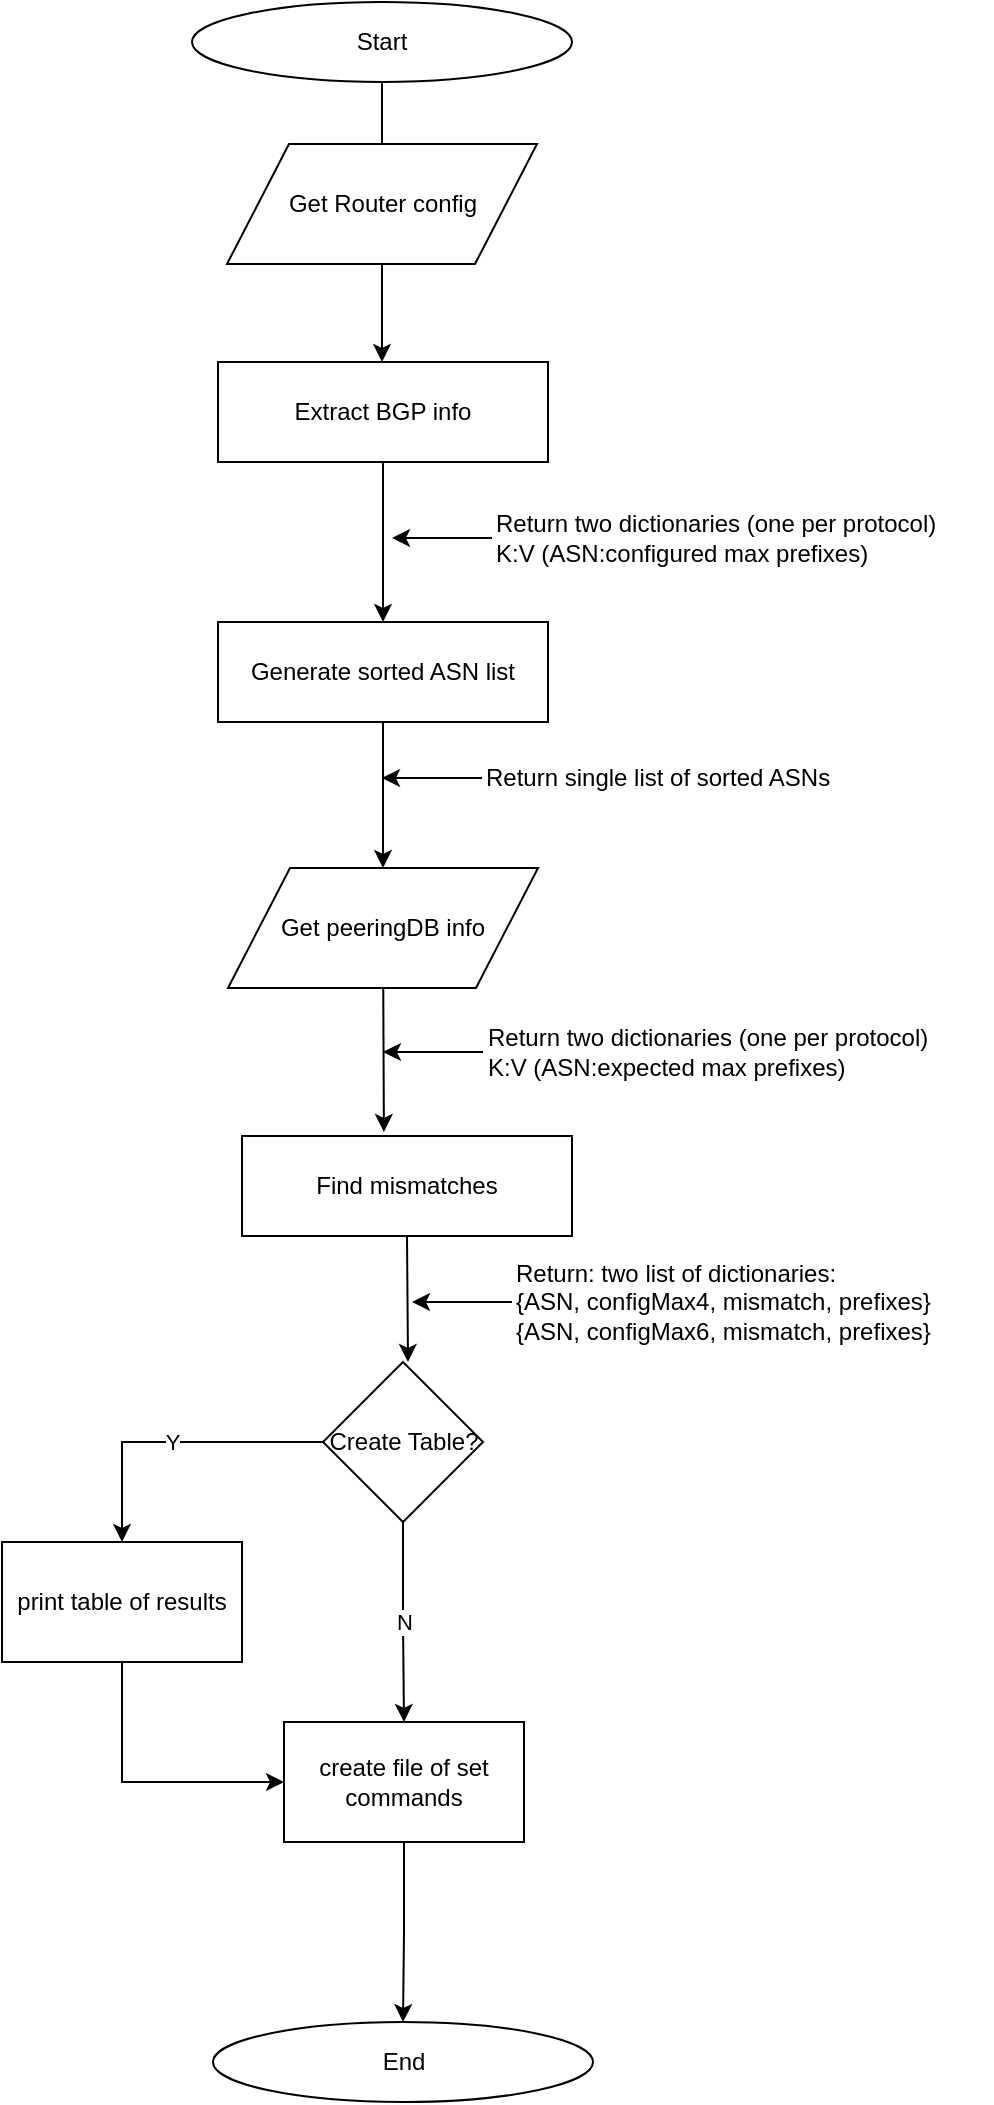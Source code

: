 <mxfile version="10.5.8" type="github"><diagram name="Page-1" id="8ce9d11a-91a2-4d17-14d8-a56ed91bf033"><mxGraphModel dx="1394" dy="909" grid="1" gridSize="10" guides="1" tooltips="1" connect="1" arrows="1" fold="1" page="1" pageScale="1" pageWidth="850" pageHeight="1400" background="#ffffff" math="0" shadow="0"><root><mxCell id="0"/><mxCell id="1" parent="0"/><mxCell id="4ymoDGJLSfPlomkhO1KE-13" value="&lt;div&gt;Return two dictionaries (one per protocol)&lt;/div&gt;&lt;div&gt;K:V (ASN:configured max prefixes)&lt;br&gt;&lt;/div&gt;" style="text;html=1;strokeColor=none;fillColor=none;align=left;verticalAlign=middle;whiteSpace=wrap;rounded=0;strokeOpacity=100;direction=west;flipH=0;flipV=1;" vertex="1" parent="1"><mxGeometry x="483" y="263" width="240" height="30" as="geometry"/></mxCell><mxCell id="4ymoDGJLSfPlomkhO1KE-14" value="" style="endArrow=classic;html=1;backgroundOutline=0;" edge="1" parent="1" source="4ymoDGJLSfPlomkhO1KE-13"><mxGeometry width="50" height="50" relative="1" as="geometry"><mxPoint x="333" y="453" as="sourcePoint"/><mxPoint x="433" y="278" as="targetPoint"/></mxGeometry></mxCell><mxCell id="4ymoDGJLSfPlomkhO1KE-4" value="" style="edgeStyle=orthogonalEdgeStyle;rounded=0;orthogonalLoop=1;jettySize=auto;html=1;" edge="1" parent="1" source="4ymoDGJLSfPlomkhO1KE-2"><mxGeometry relative="1" as="geometry"><mxPoint x="428" y="130" as="targetPoint"/></mxGeometry></mxCell><mxCell id="4ymoDGJLSfPlomkhO1KE-2" value="Start" style="ellipse;whiteSpace=wrap;html=1;" vertex="1" parent="1"><mxGeometry x="333" y="10" width="190" height="40" as="geometry"/></mxCell><mxCell id="4ymoDGJLSfPlomkhO1KE-9" value="" style="edgeStyle=orthogonalEdgeStyle;rounded=0;orthogonalLoop=1;jettySize=auto;html=1;" edge="1" parent="1" source="4ymoDGJLSfPlomkhO1KE-5" target="4ymoDGJLSfPlomkhO1KE-7"><mxGeometry relative="1" as="geometry"><Array as="points"><mxPoint x="428" y="215"/><mxPoint x="429" y="215"/></Array></mxGeometry></mxCell><mxCell id="4ymoDGJLSfPlomkhO1KE-5" value="Get Router config" style="shape=parallelogram;perimeter=parallelogramPerimeter;whiteSpace=wrap;html=1;" vertex="1" parent="1"><mxGeometry x="350.5" y="81" width="155" height="60" as="geometry"/></mxCell><mxCell id="4ymoDGJLSfPlomkhO1KE-11" value="" style="edgeStyle=orthogonalEdgeStyle;rounded=0;orthogonalLoop=1;jettySize=auto;html=1;" edge="1" parent="1" source="4ymoDGJLSfPlomkhO1KE-7" target="4ymoDGJLSfPlomkhO1KE-10"><mxGeometry relative="1" as="geometry"/></mxCell><mxCell id="4ymoDGJLSfPlomkhO1KE-7" value="&lt;div&gt;&lt;br&gt;&lt;/div&gt;&lt;div&gt;Extract BGP info&lt;/div&gt;&lt;div&gt;&lt;br&gt;&lt;/div&gt;" style="rounded=0;whiteSpace=wrap;html=1;" vertex="1" parent="1"><mxGeometry x="346" y="190" width="165" height="50" as="geometry"/></mxCell><mxCell id="4ymoDGJLSfPlomkhO1KE-10" value="&lt;div&gt;&lt;br&gt;&lt;/div&gt;&lt;div&gt;Generate sorted ASN list&lt;br&gt;&lt;/div&gt;&lt;div&gt;&lt;br&gt;&lt;/div&gt;" style="rounded=0;whiteSpace=wrap;html=1;" vertex="1" parent="1"><mxGeometry x="346" y="320" width="165" height="50" as="geometry"/></mxCell><mxCell id="4ymoDGJLSfPlomkhO1KE-18" value="Return single list of sorted ASNs" style="text;html=1;strokeColor=none;fillColor=none;align=left;verticalAlign=middle;whiteSpace=wrap;rounded=0;strokeOpacity=100;direction=west;flipH=0;flipV=1;" vertex="1" parent="1"><mxGeometry x="478" y="383" width="240" height="30" as="geometry"/></mxCell><mxCell id="4ymoDGJLSfPlomkhO1KE-19" value="" style="endArrow=classic;html=1;backgroundOutline=0;" edge="1" parent="1" source="4ymoDGJLSfPlomkhO1KE-18"><mxGeometry width="50" height="50" relative="1" as="geometry"><mxPoint x="328" y="573" as="sourcePoint"/><mxPoint x="428" y="398" as="targetPoint"/></mxGeometry></mxCell><mxCell id="4ymoDGJLSfPlomkhO1KE-20" value="Get peeringDB info" style="shape=parallelogram;perimeter=parallelogramPerimeter;whiteSpace=wrap;html=1;" vertex="1" parent="1"><mxGeometry x="351" y="443" width="155" height="60" as="geometry"/></mxCell><mxCell id="4ymoDGJLSfPlomkhO1KE-22" value="&lt;div&gt;&lt;br&gt;&lt;/div&gt;&lt;div&gt;Find mismatches&lt;/div&gt;&lt;div&gt;&lt;br&gt;&lt;/div&gt;" style="rounded=0;whiteSpace=wrap;html=1;" vertex="1" parent="1"><mxGeometry x="358" y="577" width="165" height="50" as="geometry"/></mxCell><mxCell id="4ymoDGJLSfPlomkhO1KE-27" value="" style="endArrow=classic;html=1;exitX=0.5;exitY=1;exitDx=0;exitDy=0;" edge="1" parent="1" source="4ymoDGJLSfPlomkhO1KE-10" target="4ymoDGJLSfPlomkhO1KE-20"><mxGeometry width="50" height="50" relative="1" as="geometry"><mxPoint x="323" y="830" as="sourcePoint"/><mxPoint x="373" y="780" as="targetPoint"/></mxGeometry></mxCell><mxCell id="4ymoDGJLSfPlomkhO1KE-28" value="" style="endArrow=classic;html=1;entryX=0.43;entryY=-0.04;entryDx=0;entryDy=0;entryPerimeter=0;" edge="1" parent="1" source="4ymoDGJLSfPlomkhO1KE-20" target="4ymoDGJLSfPlomkhO1KE-22"><mxGeometry width="50" height="50" relative="1" as="geometry"><mxPoint x="441" y="573" as="sourcePoint"/><mxPoint x="383" y="700" as="targetPoint"/></mxGeometry></mxCell><mxCell id="4ymoDGJLSfPlomkhO1KE-29" value="" style="endArrow=classic;html=1;exitX=0.5;exitY=1;exitDx=0;exitDy=0;" edge="1" parent="1" source="4ymoDGJLSfPlomkhO1KE-22"><mxGeometry width="50" height="50" relative="1" as="geometry"><mxPoint x="333" y="750" as="sourcePoint"/><mxPoint x="441" y="690" as="targetPoint"/></mxGeometry></mxCell><mxCell id="4ymoDGJLSfPlomkhO1KE-30" value="&lt;div&gt;Return: two list of dictionaries:&lt;/div&gt;&lt;div&gt;{ASN, configMax4, mismatch, prefixes}&lt;/div&gt;&lt;div&gt;{ASN, configMax6, mismatch, prefixes}&lt;br&gt;&lt;/div&gt;" style="text;html=1;strokeColor=none;fillColor=none;align=left;verticalAlign=middle;whiteSpace=wrap;rounded=0;strokeOpacity=100;direction=west;flipH=0;flipV=1;" vertex="1" parent="1"><mxGeometry x="493" y="645" width="240" height="30" as="geometry"/></mxCell><mxCell id="4ymoDGJLSfPlomkhO1KE-31" value="" style="endArrow=classic;html=1;backgroundOutline=0;" edge="1" parent="1" source="4ymoDGJLSfPlomkhO1KE-30"><mxGeometry width="50" height="50" relative="1" as="geometry"><mxPoint x="343" y="835" as="sourcePoint"/><mxPoint x="443" y="660" as="targetPoint"/></mxGeometry></mxCell><mxCell id="4ymoDGJLSfPlomkhO1KE-32" value="&lt;div&gt;Return two dictionaries (one per protocol)&lt;/div&gt;&lt;div&gt;K:V (ASN:expected max prefixes)&lt;br&gt;&lt;/div&gt;" style="text;html=1;strokeColor=none;fillColor=none;align=left;verticalAlign=middle;whiteSpace=wrap;rounded=0;strokeOpacity=100;direction=west;flipH=0;flipV=1;" vertex="1" parent="1"><mxGeometry x="478.5" y="520" width="240" height="30" as="geometry"/></mxCell><mxCell id="4ymoDGJLSfPlomkhO1KE-33" value="" style="endArrow=classic;html=1;backgroundOutline=0;" edge="1" parent="1" source="4ymoDGJLSfPlomkhO1KE-32"><mxGeometry width="50" height="50" relative="1" as="geometry"><mxPoint x="328.5" y="710" as="sourcePoint"/><mxPoint x="428.5" y="535" as="targetPoint"/></mxGeometry></mxCell><mxCell id="4ymoDGJLSfPlomkhO1KE-37" value="Y" style="edgeStyle=orthogonalEdgeStyle;rounded=0;orthogonalLoop=1;jettySize=auto;html=1;entryX=0.5;entryY=0;entryDx=0;entryDy=0;" edge="1" parent="1" source="4ymoDGJLSfPlomkhO1KE-34" target="4ymoDGJLSfPlomkhO1KE-38"><mxGeometry relative="1" as="geometry"><mxPoint x="318.5" y="730" as="targetPoint"/></mxGeometry></mxCell><mxCell id="4ymoDGJLSfPlomkhO1KE-40" value="N" style="edgeStyle=orthogonalEdgeStyle;rounded=0;orthogonalLoop=1;jettySize=auto;html=1;exitX=0.5;exitY=1;exitDx=0;exitDy=0;entryX=0.5;entryY=0;entryDx=0;entryDy=0;" edge="1" parent="1" source="4ymoDGJLSfPlomkhO1KE-34" target="4ymoDGJLSfPlomkhO1KE-39"><mxGeometry relative="1" as="geometry"/></mxCell><mxCell id="4ymoDGJLSfPlomkhO1KE-34" value="&lt;div&gt;Create Table?&lt;/div&gt;" style="rhombus;whiteSpace=wrap;html=1;align=center;" vertex="1" parent="1"><mxGeometry x="398.5" y="690" width="80" height="80" as="geometry"/></mxCell><mxCell id="4ymoDGJLSfPlomkhO1KE-42" value="" style="edgeStyle=orthogonalEdgeStyle;rounded=0;orthogonalLoop=1;jettySize=auto;html=1;entryX=0;entryY=0.5;entryDx=0;entryDy=0;" edge="1" parent="1" source="4ymoDGJLSfPlomkhO1KE-38" target="4ymoDGJLSfPlomkhO1KE-39"><mxGeometry relative="1" as="geometry"><mxPoint x="298" y="920" as="targetPoint"/><Array as="points"><mxPoint x="298" y="900"/></Array></mxGeometry></mxCell><mxCell id="4ymoDGJLSfPlomkhO1KE-38" value="print table of results" style="rounded=0;whiteSpace=wrap;html=1;align=center;" vertex="1" parent="1"><mxGeometry x="238" y="780" width="120" height="60" as="geometry"/></mxCell><mxCell id="4ymoDGJLSfPlomkhO1KE-39" value="create file of set commands" style="rounded=0;whiteSpace=wrap;html=1;align=center;" vertex="1" parent="1"><mxGeometry x="379" y="870" width="120" height="60" as="geometry"/></mxCell><mxCell id="4ymoDGJLSfPlomkhO1KE-45" value="&lt;div&gt;End&lt;/div&gt;" style="ellipse;whiteSpace=wrap;html=1;" vertex="1" parent="1"><mxGeometry x="343.5" y="1020" width="190" height="40" as="geometry"/></mxCell><mxCell id="4ymoDGJLSfPlomkhO1KE-46" value="" style="edgeStyle=orthogonalEdgeStyle;rounded=0;orthogonalLoop=1;jettySize=auto;html=1;entryX=0.5;entryY=0;entryDx=0;entryDy=0;exitX=0.5;exitY=1;exitDx=0;exitDy=0;" edge="1" parent="1" source="4ymoDGJLSfPlomkhO1KE-39" target="4ymoDGJLSfPlomkhO1KE-45"><mxGeometry relative="1" as="geometry"><mxPoint x="446" y="1070" as="sourcePoint"/><mxPoint x="449" y="1020" as="targetPoint"/></mxGeometry></mxCell></root></mxGraphModel></diagram></mxfile>